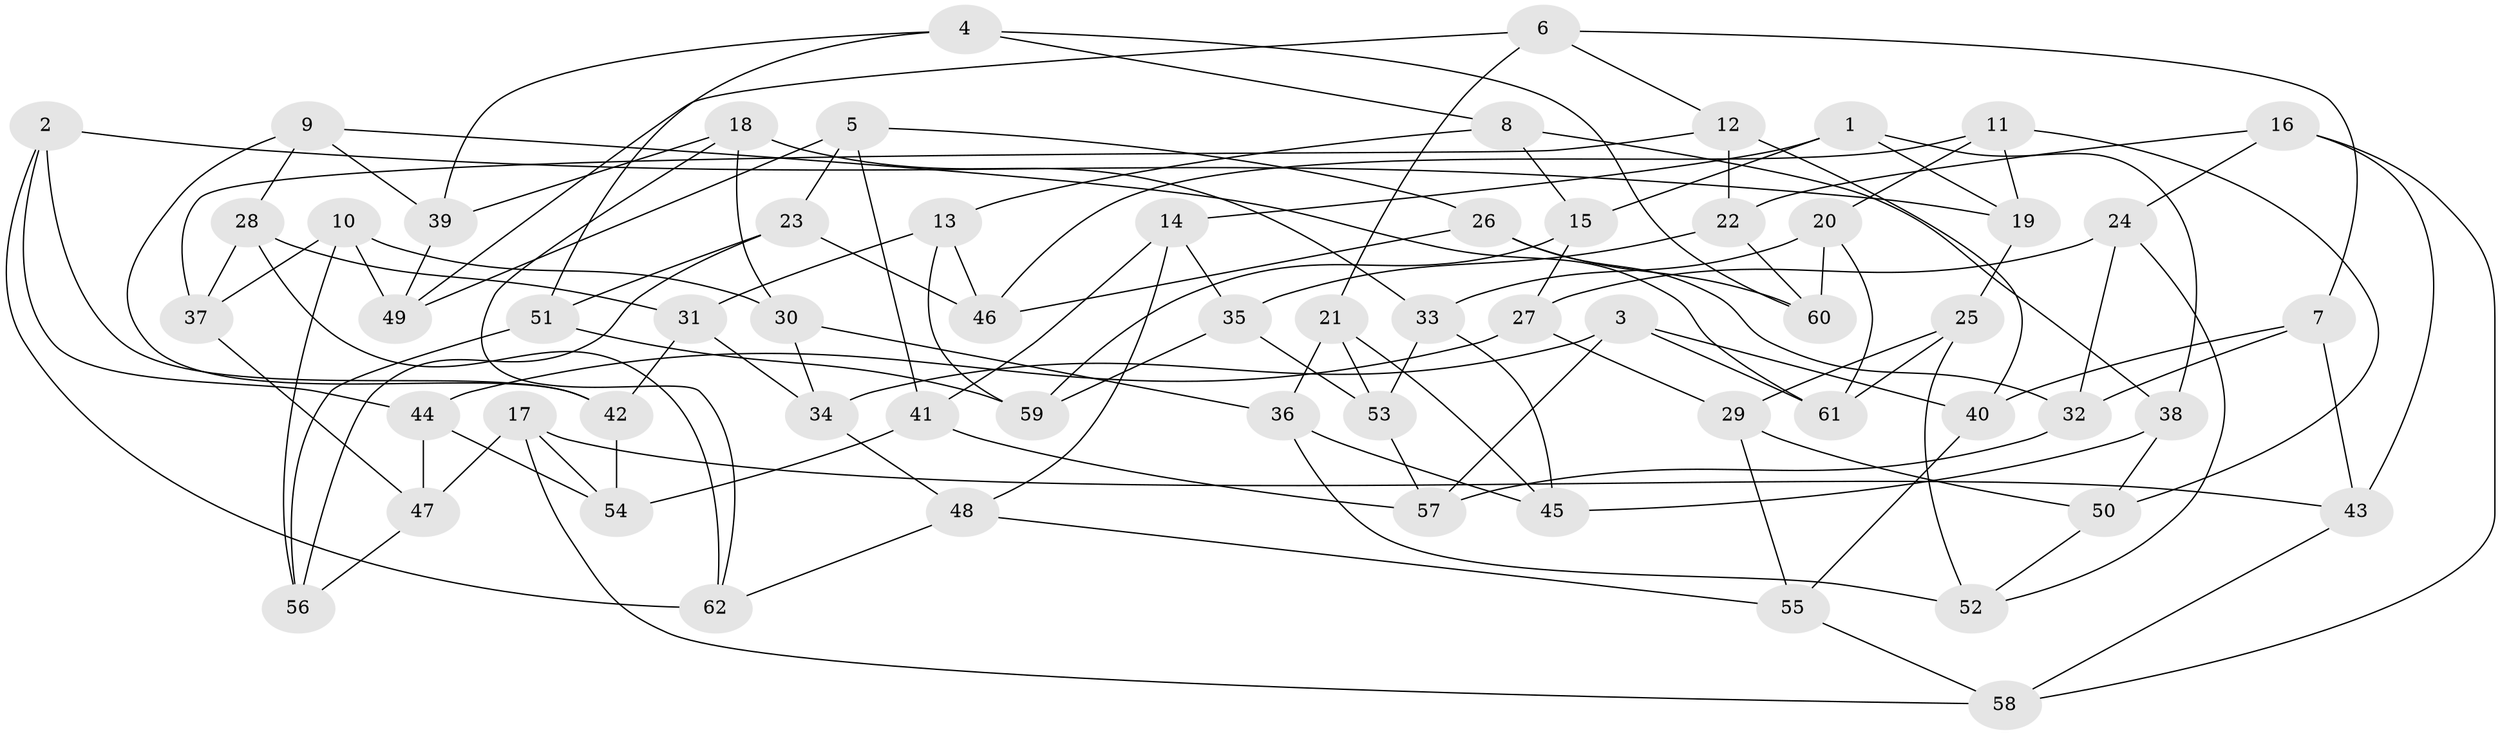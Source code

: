 // coarse degree distribution, {6: 0.5555555555555556, 4: 0.2777777777777778, 3: 0.05555555555555555, 5: 0.1111111111111111}
// Generated by graph-tools (version 1.1) at 2025/24/03/03/25 07:24:24]
// undirected, 62 vertices, 124 edges
graph export_dot {
graph [start="1"]
  node [color=gray90,style=filled];
  1;
  2;
  3;
  4;
  5;
  6;
  7;
  8;
  9;
  10;
  11;
  12;
  13;
  14;
  15;
  16;
  17;
  18;
  19;
  20;
  21;
  22;
  23;
  24;
  25;
  26;
  27;
  28;
  29;
  30;
  31;
  32;
  33;
  34;
  35;
  36;
  37;
  38;
  39;
  40;
  41;
  42;
  43;
  44;
  45;
  46;
  47;
  48;
  49;
  50;
  51;
  52;
  53;
  54;
  55;
  56;
  57;
  58;
  59;
  60;
  61;
  62;
  1 -- 14;
  1 -- 15;
  1 -- 38;
  1 -- 19;
  2 -- 42;
  2 -- 44;
  2 -- 62;
  2 -- 19;
  3 -- 40;
  3 -- 34;
  3 -- 57;
  3 -- 61;
  4 -- 39;
  4 -- 8;
  4 -- 51;
  4 -- 60;
  5 -- 23;
  5 -- 49;
  5 -- 26;
  5 -- 41;
  6 -- 7;
  6 -- 12;
  6 -- 49;
  6 -- 21;
  7 -- 40;
  7 -- 32;
  7 -- 43;
  8 -- 15;
  8 -- 38;
  8 -- 13;
  9 -- 42;
  9 -- 39;
  9 -- 61;
  9 -- 28;
  10 -- 30;
  10 -- 37;
  10 -- 56;
  10 -- 49;
  11 -- 19;
  11 -- 46;
  11 -- 20;
  11 -- 50;
  12 -- 22;
  12 -- 37;
  12 -- 40;
  13 -- 59;
  13 -- 46;
  13 -- 31;
  14 -- 48;
  14 -- 35;
  14 -- 41;
  15 -- 59;
  15 -- 27;
  16 -- 43;
  16 -- 22;
  16 -- 24;
  16 -- 58;
  17 -- 58;
  17 -- 54;
  17 -- 47;
  17 -- 43;
  18 -- 62;
  18 -- 39;
  18 -- 33;
  18 -- 30;
  19 -- 25;
  20 -- 61;
  20 -- 33;
  20 -- 60;
  21 -- 36;
  21 -- 45;
  21 -- 53;
  22 -- 35;
  22 -- 60;
  23 -- 46;
  23 -- 56;
  23 -- 51;
  24 -- 27;
  24 -- 52;
  24 -- 32;
  25 -- 29;
  25 -- 52;
  25 -- 61;
  26 -- 32;
  26 -- 60;
  26 -- 46;
  27 -- 44;
  27 -- 29;
  28 -- 37;
  28 -- 62;
  28 -- 31;
  29 -- 50;
  29 -- 55;
  30 -- 36;
  30 -- 34;
  31 -- 34;
  31 -- 42;
  32 -- 57;
  33 -- 53;
  33 -- 45;
  34 -- 48;
  35 -- 53;
  35 -- 59;
  36 -- 45;
  36 -- 52;
  37 -- 47;
  38 -- 50;
  38 -- 45;
  39 -- 49;
  40 -- 55;
  41 -- 54;
  41 -- 57;
  42 -- 54;
  43 -- 58;
  44 -- 54;
  44 -- 47;
  47 -- 56;
  48 -- 62;
  48 -- 55;
  50 -- 52;
  51 -- 56;
  51 -- 59;
  53 -- 57;
  55 -- 58;
}
